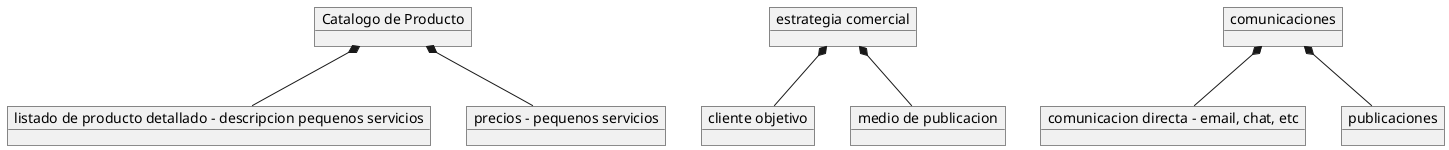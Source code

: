 @startuml


object "Catalogo de Producto" as prod

object "listado de producto detallado - descripcion pequenos servicios" as detalle
object "precios - pequenos servicios" as precio

prod *-- detalle
prod *-- precio

object "estrategia comercial" as estrategia

object "cliente objetivo" as cliente
object "medio de publicacion" as medio

estrategia *-- cliente
estrategia *-- medio

object "comunicaciones"  as comunication

object "comunicacion directa - email, chat, etc"  as personal
object "publicaciones"  as reclamo

comunication *-- personal
comunication *-- reclamo















@enduml